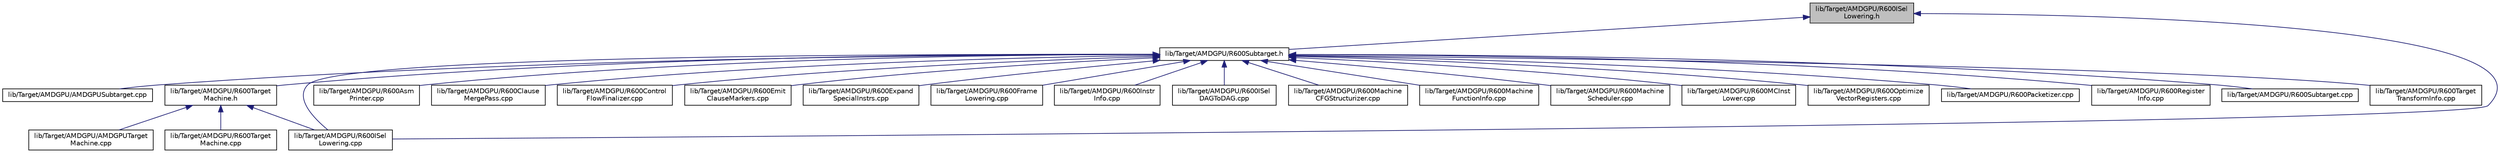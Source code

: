 digraph "lib/Target/AMDGPU/R600ISelLowering.h"
{
 // LATEX_PDF_SIZE
  bgcolor="transparent";
  edge [fontname="Helvetica",fontsize="10",labelfontname="Helvetica",labelfontsize="10"];
  node [fontname="Helvetica",fontsize="10",shape=record];
  Node1 [label="lib/Target/AMDGPU/R600ISel\lLowering.h",height=0.2,width=0.4,color="black", fillcolor="grey75", style="filled", fontcolor="black",tooltip=" "];
  Node1 -> Node2 [dir="back",color="midnightblue",fontsize="10",style="solid",fontname="Helvetica"];
  Node2 [label="lib/Target/AMDGPU/R600Subtarget.h",height=0.2,width=0.4,color="black",URL="$R600Subtarget_8h.html",tooltip=" "];
  Node2 -> Node3 [dir="back",color="midnightblue",fontsize="10",style="solid",fontname="Helvetica"];
  Node3 [label="lib/Target/AMDGPU/AMDGPUSubtarget.cpp",height=0.2,width=0.4,color="black",URL="$AMDGPUSubtarget_8cpp.html",tooltip=" "];
  Node2 -> Node4 [dir="back",color="midnightblue",fontsize="10",style="solid",fontname="Helvetica"];
  Node4 [label="lib/Target/AMDGPU/R600Target\lMachine.h",height=0.2,width=0.4,color="black",URL="$R600TargetMachine_8h.html",tooltip=" "];
  Node4 -> Node5 [dir="back",color="midnightblue",fontsize="10",style="solid",fontname="Helvetica"];
  Node5 [label="lib/Target/AMDGPU/AMDGPUTarget\lMachine.cpp",height=0.2,width=0.4,color="black",URL="$AMDGPUTargetMachine_8cpp.html",tooltip=" "];
  Node4 -> Node6 [dir="back",color="midnightblue",fontsize="10",style="solid",fontname="Helvetica"];
  Node6 [label="lib/Target/AMDGPU/R600ISel\lLowering.cpp",height=0.2,width=0.4,color="black",URL="$R600ISelLowering_8cpp.html",tooltip=" "];
  Node4 -> Node7 [dir="back",color="midnightblue",fontsize="10",style="solid",fontname="Helvetica"];
  Node7 [label="lib/Target/AMDGPU/R600Target\lMachine.cpp",height=0.2,width=0.4,color="black",URL="$R600TargetMachine_8cpp.html",tooltip=" "];
  Node2 -> Node8 [dir="back",color="midnightblue",fontsize="10",style="solid",fontname="Helvetica"];
  Node8 [label="lib/Target/AMDGPU/R600Asm\lPrinter.cpp",height=0.2,width=0.4,color="black",URL="$R600AsmPrinter_8cpp.html",tooltip=" "];
  Node2 -> Node9 [dir="back",color="midnightblue",fontsize="10",style="solid",fontname="Helvetica"];
  Node9 [label="lib/Target/AMDGPU/R600Clause\lMergePass.cpp",height=0.2,width=0.4,color="black",URL="$R600ClauseMergePass_8cpp.html",tooltip=" "];
  Node2 -> Node10 [dir="back",color="midnightblue",fontsize="10",style="solid",fontname="Helvetica"];
  Node10 [label="lib/Target/AMDGPU/R600Control\lFlowFinalizer.cpp",height=0.2,width=0.4,color="black",URL="$R600ControlFlowFinalizer_8cpp.html",tooltip=" "];
  Node2 -> Node11 [dir="back",color="midnightblue",fontsize="10",style="solid",fontname="Helvetica"];
  Node11 [label="lib/Target/AMDGPU/R600Emit\lClauseMarkers.cpp",height=0.2,width=0.4,color="black",URL="$R600EmitClauseMarkers_8cpp.html",tooltip=" "];
  Node2 -> Node12 [dir="back",color="midnightblue",fontsize="10",style="solid",fontname="Helvetica"];
  Node12 [label="lib/Target/AMDGPU/R600Expand\lSpecialInstrs.cpp",height=0.2,width=0.4,color="black",URL="$R600ExpandSpecialInstrs_8cpp.html",tooltip=" "];
  Node2 -> Node13 [dir="back",color="midnightblue",fontsize="10",style="solid",fontname="Helvetica"];
  Node13 [label="lib/Target/AMDGPU/R600Frame\lLowering.cpp",height=0.2,width=0.4,color="black",URL="$R600FrameLowering_8cpp.html",tooltip=" "];
  Node2 -> Node14 [dir="back",color="midnightblue",fontsize="10",style="solid",fontname="Helvetica"];
  Node14 [label="lib/Target/AMDGPU/R600Instr\lInfo.cpp",height=0.2,width=0.4,color="black",URL="$R600InstrInfo_8cpp.html",tooltip=" "];
  Node2 -> Node15 [dir="back",color="midnightblue",fontsize="10",style="solid",fontname="Helvetica"];
  Node15 [label="lib/Target/AMDGPU/R600ISel\lDAGToDAG.cpp",height=0.2,width=0.4,color="black",URL="$R600ISelDAGToDAG_8cpp.html",tooltip=" "];
  Node2 -> Node6 [dir="back",color="midnightblue",fontsize="10",style="solid",fontname="Helvetica"];
  Node2 -> Node16 [dir="back",color="midnightblue",fontsize="10",style="solid",fontname="Helvetica"];
  Node16 [label="lib/Target/AMDGPU/R600Machine\lCFGStructurizer.cpp",height=0.2,width=0.4,color="black",URL="$R600MachineCFGStructurizer_8cpp.html",tooltip=" "];
  Node2 -> Node17 [dir="back",color="midnightblue",fontsize="10",style="solid",fontname="Helvetica"];
  Node17 [label="lib/Target/AMDGPU/R600Machine\lFunctionInfo.cpp",height=0.2,width=0.4,color="black",URL="$R600MachineFunctionInfo_8cpp.html",tooltip=" "];
  Node2 -> Node18 [dir="back",color="midnightblue",fontsize="10",style="solid",fontname="Helvetica"];
  Node18 [label="lib/Target/AMDGPU/R600Machine\lScheduler.cpp",height=0.2,width=0.4,color="black",URL="$R600MachineScheduler_8cpp.html",tooltip=" "];
  Node2 -> Node19 [dir="back",color="midnightblue",fontsize="10",style="solid",fontname="Helvetica"];
  Node19 [label="lib/Target/AMDGPU/R600MCInst\lLower.cpp",height=0.2,width=0.4,color="black",URL="$R600MCInstLower_8cpp.html",tooltip=" "];
  Node2 -> Node20 [dir="back",color="midnightblue",fontsize="10",style="solid",fontname="Helvetica"];
  Node20 [label="lib/Target/AMDGPU/R600Optimize\lVectorRegisters.cpp",height=0.2,width=0.4,color="black",URL="$R600OptimizeVectorRegisters_8cpp.html",tooltip=" "];
  Node2 -> Node21 [dir="back",color="midnightblue",fontsize="10",style="solid",fontname="Helvetica"];
  Node21 [label="lib/Target/AMDGPU/R600Packetizer.cpp",height=0.2,width=0.4,color="black",URL="$R600Packetizer_8cpp.html",tooltip=" "];
  Node2 -> Node22 [dir="back",color="midnightblue",fontsize="10",style="solid",fontname="Helvetica"];
  Node22 [label="lib/Target/AMDGPU/R600Register\lInfo.cpp",height=0.2,width=0.4,color="black",URL="$R600RegisterInfo_8cpp.html",tooltip=" "];
  Node2 -> Node23 [dir="back",color="midnightblue",fontsize="10",style="solid",fontname="Helvetica"];
  Node23 [label="lib/Target/AMDGPU/R600Subtarget.cpp",height=0.2,width=0.4,color="black",URL="$R600Subtarget_8cpp.html",tooltip=" "];
  Node2 -> Node24 [dir="back",color="midnightblue",fontsize="10",style="solid",fontname="Helvetica"];
  Node24 [label="lib/Target/AMDGPU/R600Target\lTransformInfo.cpp",height=0.2,width=0.4,color="black",URL="$R600TargetTransformInfo_8cpp.html",tooltip=" "];
  Node1 -> Node6 [dir="back",color="midnightblue",fontsize="10",style="solid",fontname="Helvetica"];
}
